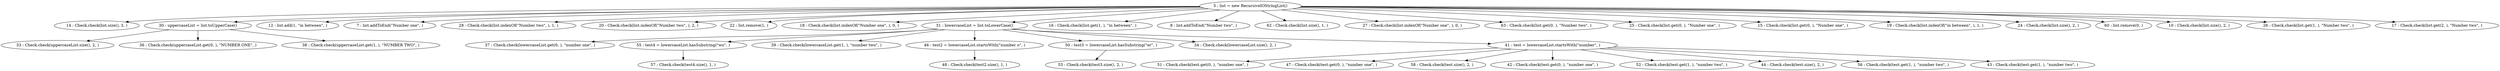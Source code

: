 digraph G {
"5 : list = new RecursiveIOStringList()"
"5 : list = new RecursiveIOStringList()" -> "14 : Check.check(list.size(), 3, )"
"5 : list = new RecursiveIOStringList()" -> "30 : uppercaseList = list.toUpperCase()"
"5 : list = new RecursiveIOStringList()" -> "12 : list.add(1, \"in between\", )"
"5 : list = new RecursiveIOStringList()" -> "7 : list.addToEnd(\"Number one\", )"
"5 : list = new RecursiveIOStringList()" -> "28 : Check.check(list.indexOf(\"Number two\", ), 1, )"
"5 : list = new RecursiveIOStringList()" -> "20 : Check.check(list.indexOf(\"Number two\", ), 2, )"
"5 : list = new RecursiveIOStringList()" -> "22 : list.remove(1, )"
"5 : list = new RecursiveIOStringList()" -> "18 : Check.check(list.indexOf(\"Number one\", ), 0, )"
"5 : list = new RecursiveIOStringList()" -> "31 : lowercaseList = list.toLowerCase()"
"5 : list = new RecursiveIOStringList()" -> "16 : Check.check(list.get(1, ), \"in between\", )"
"5 : list = new RecursiveIOStringList()" -> "8 : list.addToEnd(\"Number two\", )"
"5 : list = new RecursiveIOStringList()" -> "62 : Check.check(list.size(), 1, )"
"5 : list = new RecursiveIOStringList()" -> "27 : Check.check(list.indexOf(\"Number one\", ), 0, )"
"5 : list = new RecursiveIOStringList()" -> "63 : Check.check(list.get(0, ), \"Number two\", )"
"5 : list = new RecursiveIOStringList()" -> "25 : Check.check(list.get(0, ), \"Number one\", )"
"5 : list = new RecursiveIOStringList()" -> "15 : Check.check(list.get(0, ), \"Number one\", )"
"5 : list = new RecursiveIOStringList()" -> "19 : Check.check(list.indexOf(\"in between\", ), 1, )"
"5 : list = new RecursiveIOStringList()" -> "24 : Check.check(list.size(), 2, )"
"5 : list = new RecursiveIOStringList()" -> "60 : list.remove(0, )"
"5 : list = new RecursiveIOStringList()" -> "10 : Check.check(list.size(), 2, )"
"5 : list = new RecursiveIOStringList()" -> "26 : Check.check(list.get(1, ), \"Number two\", )"
"5 : list = new RecursiveIOStringList()" -> "17 : Check.check(list.get(2, ), \"Number two\", )"
"7 : list.addToEnd(\"Number one\", )"
"8 : list.addToEnd(\"Number two\", )"
"10 : Check.check(list.size(), 2, )"
"12 : list.add(1, \"in between\", )"
"14 : Check.check(list.size(), 3, )"
"15 : Check.check(list.get(0, ), \"Number one\", )"
"16 : Check.check(list.get(1, ), \"in between\", )"
"17 : Check.check(list.get(2, ), \"Number two\", )"
"18 : Check.check(list.indexOf(\"Number one\", ), 0, )"
"19 : Check.check(list.indexOf(\"in between\", ), 1, )"
"20 : Check.check(list.indexOf(\"Number two\", ), 2, )"
"22 : list.remove(1, )"
"24 : Check.check(list.size(), 2, )"
"25 : Check.check(list.get(0, ), \"Number one\", )"
"26 : Check.check(list.get(1, ), \"Number two\", )"
"27 : Check.check(list.indexOf(\"Number one\", ), 0, )"
"28 : Check.check(list.indexOf(\"Number two\", ), 1, )"
"30 : uppercaseList = list.toUpperCase()"
"30 : uppercaseList = list.toUpperCase()" -> "33 : Check.check(uppercaseList.size(), 2, )"
"30 : uppercaseList = list.toUpperCase()" -> "36 : Check.check(uppercaseList.get(0, ), \"NUMBER ONE\", )"
"30 : uppercaseList = list.toUpperCase()" -> "38 : Check.check(uppercaseList.get(1, ), \"NUMBER TWO\", )"
"31 : lowercaseList = list.toLowerCase()"
"31 : lowercaseList = list.toLowerCase()" -> "37 : Check.check(lowercaseList.get(0, ), \"number one\", )"
"31 : lowercaseList = list.toLowerCase()" -> "55 : test4 = lowercaseList.hasSubstring(\"wo\", )"
"31 : lowercaseList = list.toLowerCase()" -> "39 : Check.check(lowercaseList.get(1, ), \"number two\", )"
"31 : lowercaseList = list.toLowerCase()" -> "46 : test2 = lowercaseList.startsWith(\"number o\", )"
"31 : lowercaseList = list.toLowerCase()" -> "50 : test3 = lowercaseList.hasSubstring(\"er\", )"
"31 : lowercaseList = list.toLowerCase()" -> "34 : Check.check(lowercaseList.size(), 2, )"
"31 : lowercaseList = list.toLowerCase()" -> "41 : test = lowercaseList.startsWith(\"number\", )"
"33 : Check.check(uppercaseList.size(), 2, )"
"34 : Check.check(lowercaseList.size(), 2, )"
"36 : Check.check(uppercaseList.get(0, ), \"NUMBER ONE\", )"
"37 : Check.check(lowercaseList.get(0, ), \"number one\", )"
"38 : Check.check(uppercaseList.get(1, ), \"NUMBER TWO\", )"
"39 : Check.check(lowercaseList.get(1, ), \"number two\", )"
"41 : test = lowercaseList.startsWith(\"number\", )"
"41 : test = lowercaseList.startsWith(\"number\", )" -> "51 : Check.check(test.get(0, ), \"number one\", )"
"41 : test = lowercaseList.startsWith(\"number\", )" -> "47 : Check.check(test.get(0, ), \"number one\", )"
"41 : test = lowercaseList.startsWith(\"number\", )" -> "58 : Check.check(test.size(), 2, )"
"41 : test = lowercaseList.startsWith(\"number\", )" -> "42 : Check.check(test.get(0, ), \"number one\", )"
"41 : test = lowercaseList.startsWith(\"number\", )" -> "52 : Check.check(test.get(1, ), \"number two\", )"
"41 : test = lowercaseList.startsWith(\"number\", )" -> "44 : Check.check(test.size(), 2, )"
"41 : test = lowercaseList.startsWith(\"number\", )" -> "56 : Check.check(test.get(1, ), \"number two\", )"
"41 : test = lowercaseList.startsWith(\"number\", )" -> "43 : Check.check(test.get(1, ), \"number two\", )"
"42 : Check.check(test.get(0, ), \"number one\", )"
"43 : Check.check(test.get(1, ), \"number two\", )"
"44 : Check.check(test.size(), 2, )"
"46 : test2 = lowercaseList.startsWith(\"number o\", )"
"46 : test2 = lowercaseList.startsWith(\"number o\", )" -> "48 : Check.check(test2.size(), 1, )"
"47 : Check.check(test.get(0, ), \"number one\", )"
"48 : Check.check(test2.size(), 1, )"
"50 : test3 = lowercaseList.hasSubstring(\"er\", )"
"50 : test3 = lowercaseList.hasSubstring(\"er\", )" -> "53 : Check.check(test3.size(), 2, )"
"51 : Check.check(test.get(0, ), \"number one\", )"
"52 : Check.check(test.get(1, ), \"number two\", )"
"53 : Check.check(test3.size(), 2, )"
"55 : test4 = lowercaseList.hasSubstring(\"wo\", )"
"55 : test4 = lowercaseList.hasSubstring(\"wo\", )" -> "57 : Check.check(test4.size(), 1, )"
"56 : Check.check(test.get(1, ), \"number two\", )"
"57 : Check.check(test4.size(), 1, )"
"58 : Check.check(test.size(), 2, )"
"60 : list.remove(0, )"
"62 : Check.check(list.size(), 1, )"
"63 : Check.check(list.get(0, ), \"Number two\", )"
}